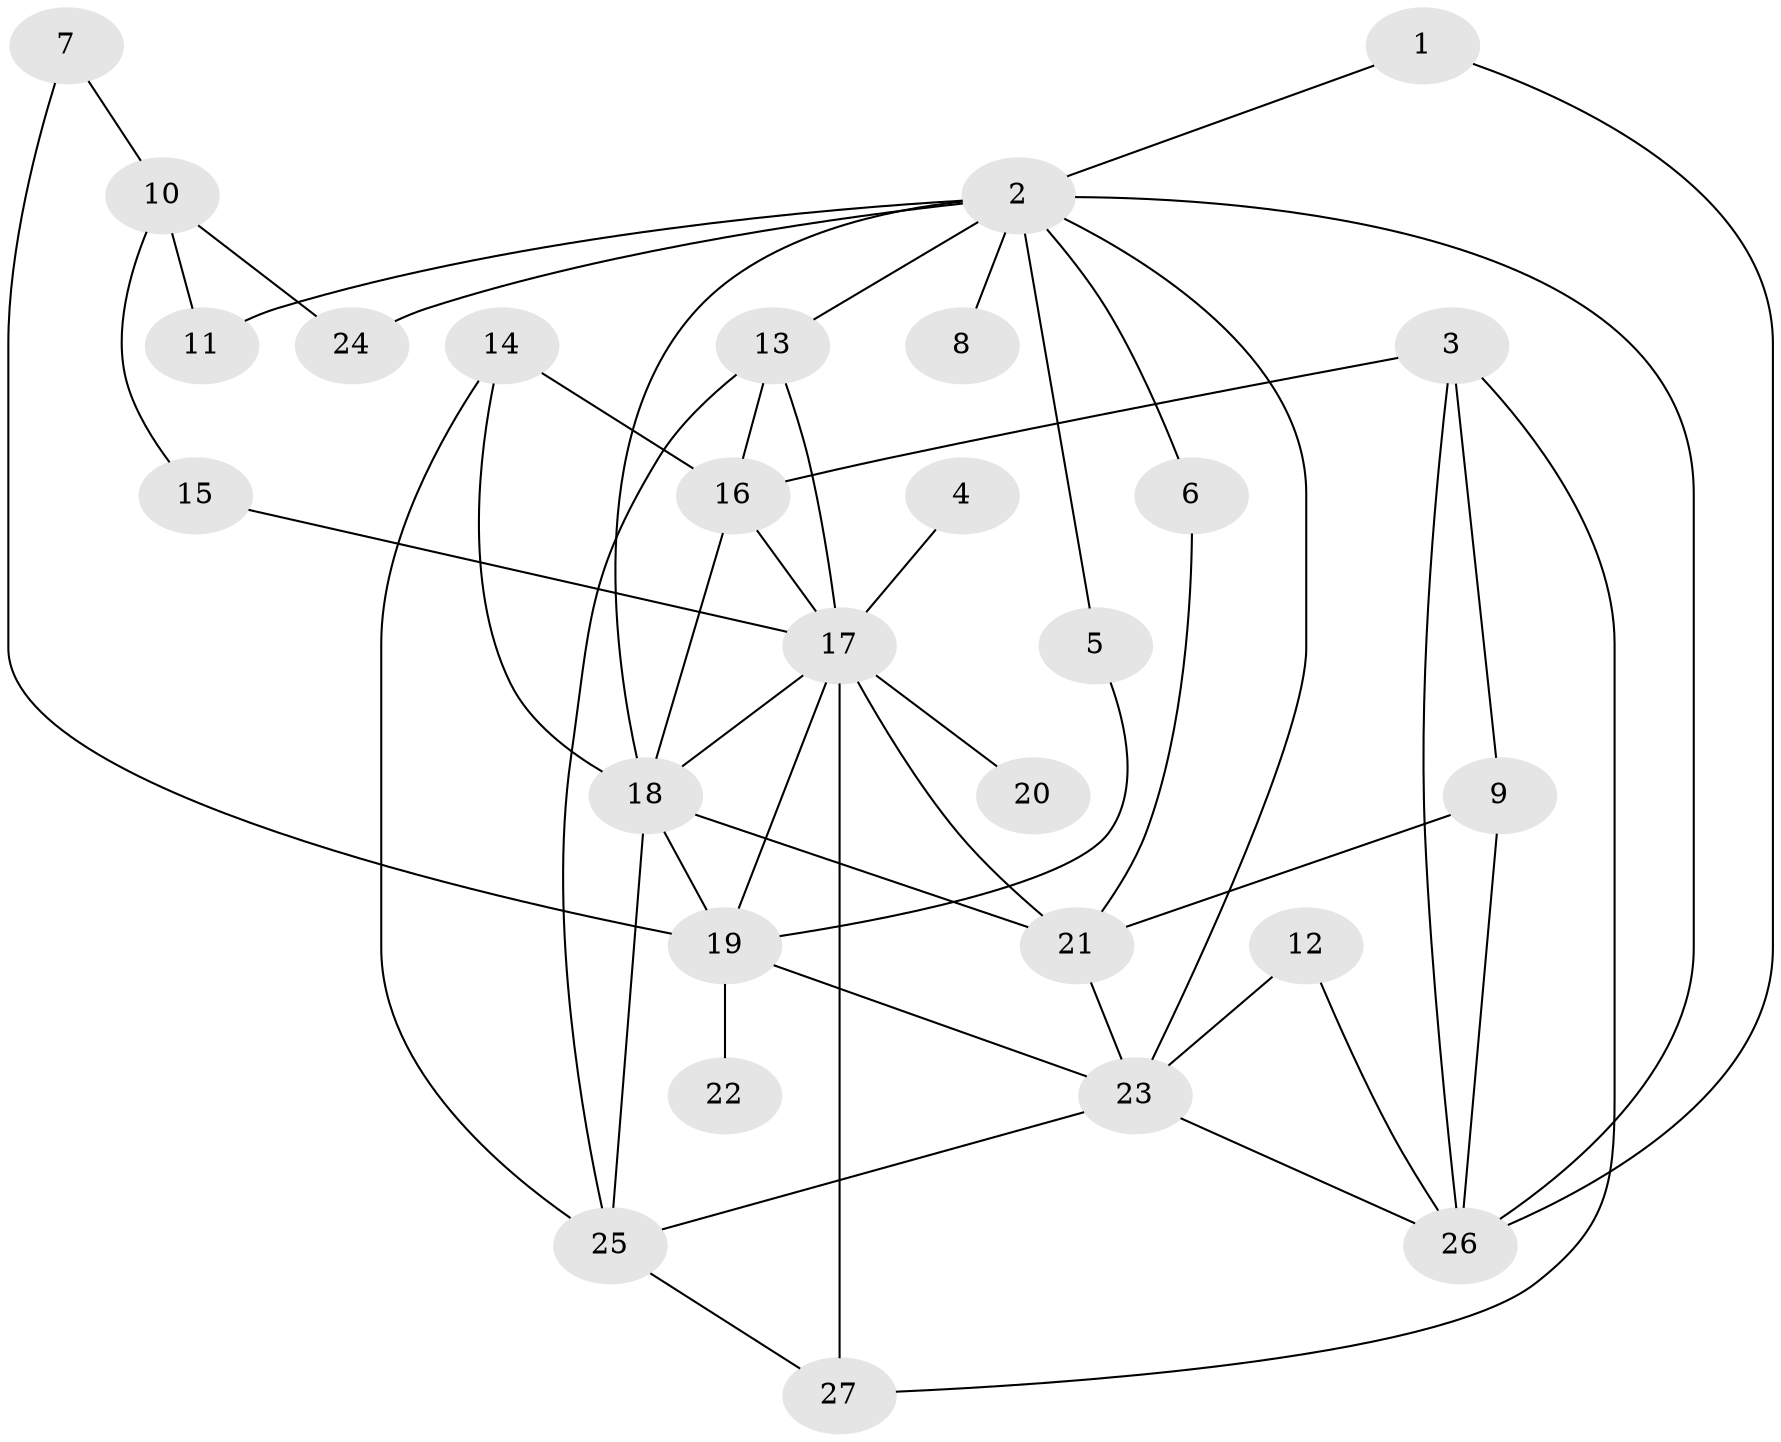 // original degree distribution, {5: 0.1111111111111111, 2: 0.2962962962962963, 7: 0.037037037037037035, 6: 0.018518518518518517, 3: 0.2962962962962963, 1: 0.14814814814814814, 4: 0.09259259259259259}
// Generated by graph-tools (version 1.1) at 2025/49/03/09/25 03:49:26]
// undirected, 27 vertices, 50 edges
graph export_dot {
graph [start="1"]
  node [color=gray90,style=filled];
  1;
  2;
  3;
  4;
  5;
  6;
  7;
  8;
  9;
  10;
  11;
  12;
  13;
  14;
  15;
  16;
  17;
  18;
  19;
  20;
  21;
  22;
  23;
  24;
  25;
  26;
  27;
  1 -- 2 [weight=1.0];
  1 -- 26 [weight=1.0];
  2 -- 5 [weight=1.0];
  2 -- 6 [weight=1.0];
  2 -- 8 [weight=1.0];
  2 -- 11 [weight=1.0];
  2 -- 13 [weight=1.0];
  2 -- 18 [weight=1.0];
  2 -- 23 [weight=1.0];
  2 -- 24 [weight=1.0];
  2 -- 26 [weight=1.0];
  3 -- 9 [weight=1.0];
  3 -- 16 [weight=1.0];
  3 -- 26 [weight=1.0];
  3 -- 27 [weight=1.0];
  4 -- 17 [weight=1.0];
  5 -- 19 [weight=1.0];
  6 -- 21 [weight=1.0];
  7 -- 10 [weight=1.0];
  7 -- 19 [weight=1.0];
  9 -- 21 [weight=1.0];
  9 -- 26 [weight=1.0];
  10 -- 11 [weight=1.0];
  10 -- 15 [weight=1.0];
  10 -- 24 [weight=1.0];
  12 -- 23 [weight=1.0];
  12 -- 26 [weight=1.0];
  13 -- 16 [weight=1.0];
  13 -- 17 [weight=1.0];
  13 -- 25 [weight=1.0];
  14 -- 16 [weight=1.0];
  14 -- 18 [weight=1.0];
  14 -- 25 [weight=1.0];
  15 -- 17 [weight=1.0];
  16 -- 17 [weight=1.0];
  16 -- 18 [weight=1.0];
  17 -- 18 [weight=1.0];
  17 -- 19 [weight=1.0];
  17 -- 20 [weight=1.0];
  17 -- 21 [weight=1.0];
  17 -- 27 [weight=2.0];
  18 -- 19 [weight=1.0];
  18 -- 21 [weight=1.0];
  18 -- 25 [weight=1.0];
  19 -- 22 [weight=1.0];
  19 -- 23 [weight=1.0];
  21 -- 23 [weight=1.0];
  23 -- 25 [weight=1.0];
  23 -- 26 [weight=1.0];
  25 -- 27 [weight=1.0];
}
